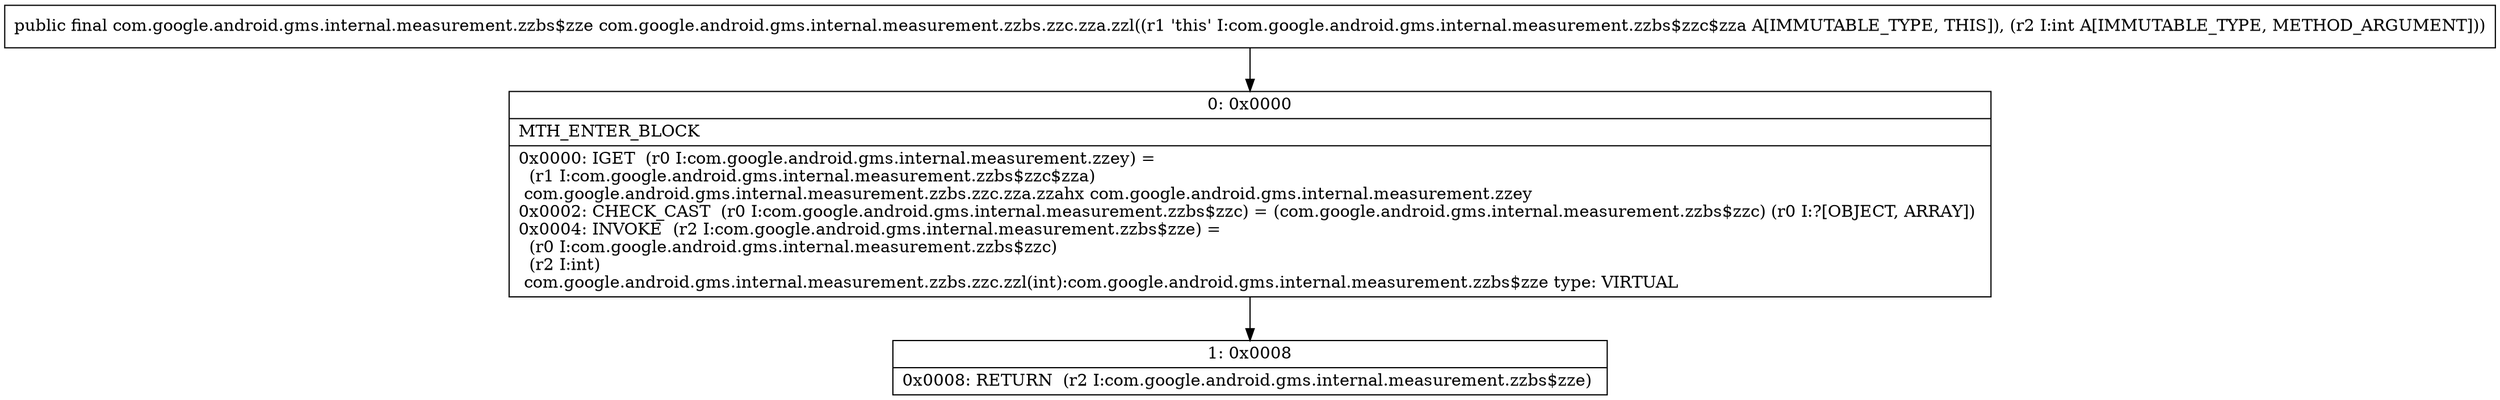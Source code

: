 digraph "CFG forcom.google.android.gms.internal.measurement.zzbs.zzc.zza.zzl(I)Lcom\/google\/android\/gms\/internal\/measurement\/zzbs$zze;" {
Node_0 [shape=record,label="{0\:\ 0x0000|MTH_ENTER_BLOCK\l|0x0000: IGET  (r0 I:com.google.android.gms.internal.measurement.zzey) = \l  (r1 I:com.google.android.gms.internal.measurement.zzbs$zzc$zza)\l com.google.android.gms.internal.measurement.zzbs.zzc.zza.zzahx com.google.android.gms.internal.measurement.zzey \l0x0002: CHECK_CAST  (r0 I:com.google.android.gms.internal.measurement.zzbs$zzc) = (com.google.android.gms.internal.measurement.zzbs$zzc) (r0 I:?[OBJECT, ARRAY]) \l0x0004: INVOKE  (r2 I:com.google.android.gms.internal.measurement.zzbs$zze) = \l  (r0 I:com.google.android.gms.internal.measurement.zzbs$zzc)\l  (r2 I:int)\l com.google.android.gms.internal.measurement.zzbs.zzc.zzl(int):com.google.android.gms.internal.measurement.zzbs$zze type: VIRTUAL \l}"];
Node_1 [shape=record,label="{1\:\ 0x0008|0x0008: RETURN  (r2 I:com.google.android.gms.internal.measurement.zzbs$zze) \l}"];
MethodNode[shape=record,label="{public final com.google.android.gms.internal.measurement.zzbs$zze com.google.android.gms.internal.measurement.zzbs.zzc.zza.zzl((r1 'this' I:com.google.android.gms.internal.measurement.zzbs$zzc$zza A[IMMUTABLE_TYPE, THIS]), (r2 I:int A[IMMUTABLE_TYPE, METHOD_ARGUMENT])) }"];
MethodNode -> Node_0;
Node_0 -> Node_1;
}


